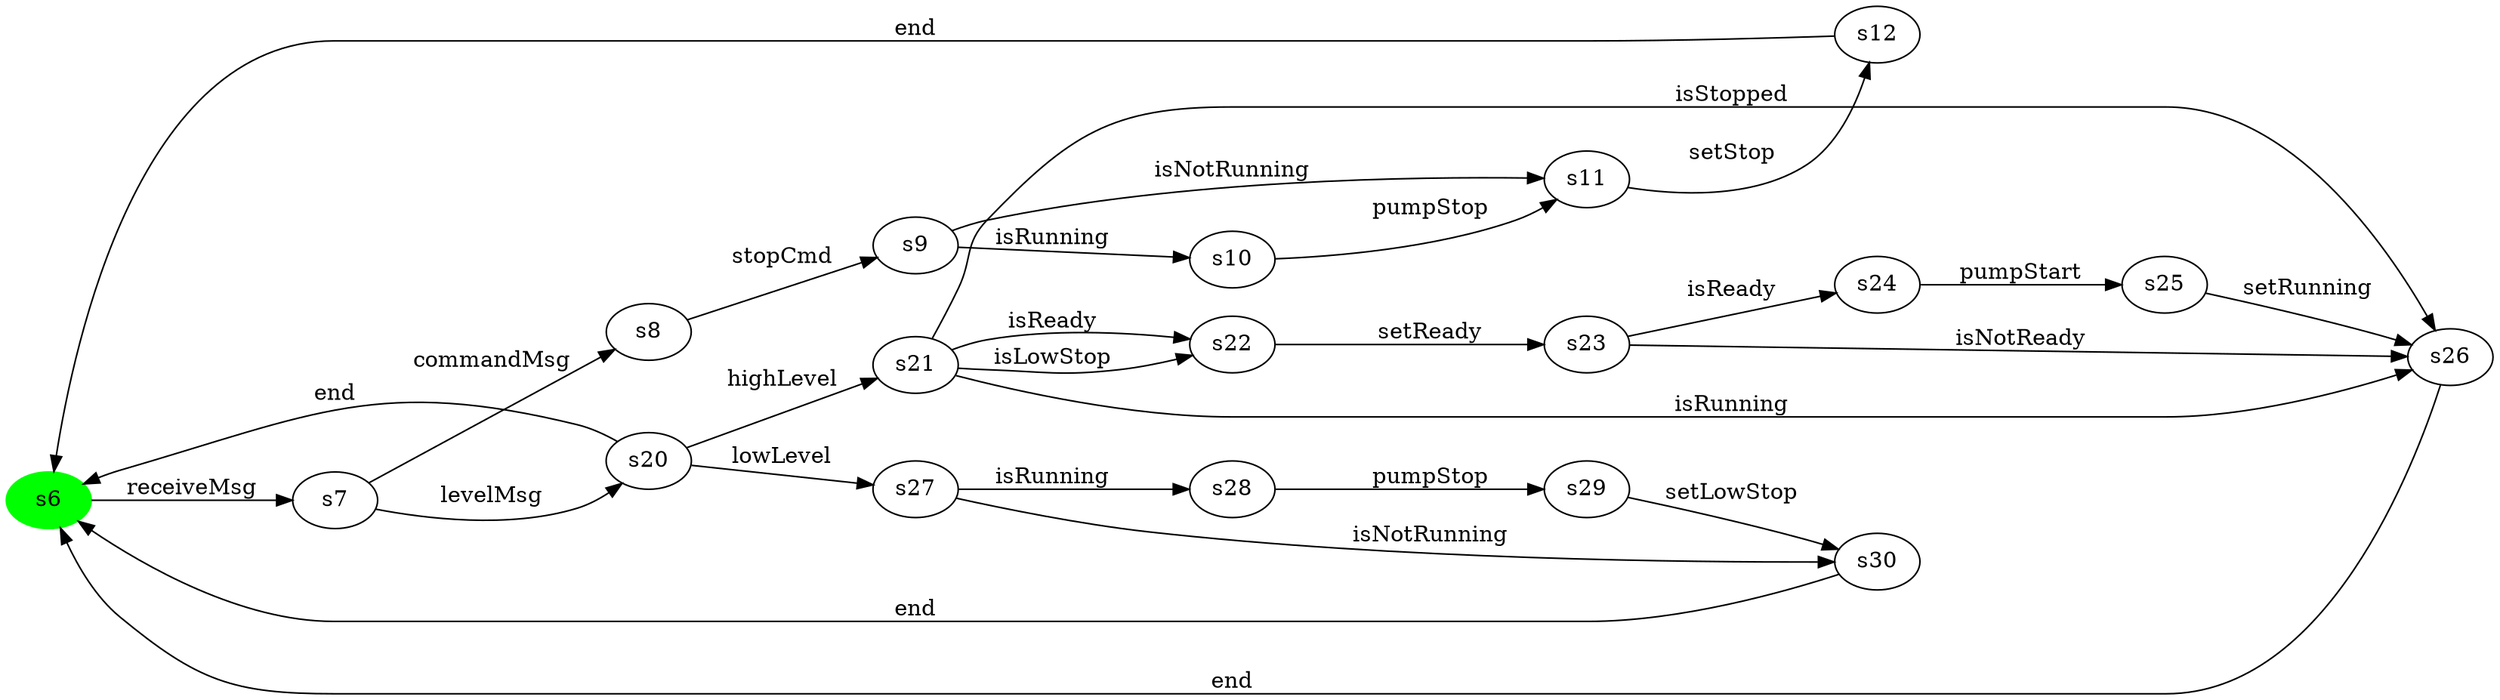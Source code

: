 digraph G {
rankdir=LR;
state0[ label = "s6", style=filled, color=green ];
state0 -> state1 [ label=" receiveMsg " ];
state1 [ label = "s7" ];
state1 -> state2 [ label=" commandMsg " ];
state1 -> state3 [ label=" levelMsg " ];
state2 [ label = "s8" ];
state2 -> state4 [ label=" stopCmd " ];
state4 [ label = "s9" ];
state4 -> state5 [ label=" isRunning " ];
state4 -> state6 [ label=" isNotRunning " ];
state3 [ label = "s20" ];
state3 -> state0 [ label=" end " ];
state3 -> state7 [ label=" highLevel " ];
state3 -> state8 [ label=" lowLevel " ];
state9 [ label = "s30" ];
state9 -> state0 [ label=" end " ];
state6 [ label = "s11" ];
state6 -> state10 [ label=" setStop " ];
state11 [ label = "s22" ];
state11 -> state12 [ label=" setReady " ];
state5 [ label = "s10" ];
state5 -> state6 [ label=" pumpStop " ];
state7 [ label = "s21" ];
state7 -> state11 [ label=" isReady " ];
state7 -> state11 [ label=" isLowStop " ];
state7 -> state13 [ label=" isStopped " ];
state7 -> state13 [ label=" isRunning " ];
state14 [ label = "s24" ];
state14 -> state15 [ label=" pumpStart " ];
state10 [ label = "s12" ];
state10 -> state0 [ label=" end " ];
state12 [ label = "s23" ];
state12 -> state14 [ label=" isReady " ];
state12 -> state13 [ label=" isNotReady " ];
state13 [ label = "s26" ];
state13 -> state0 [ label=" end " ];
state15 [ label = "s25" ];
state15 -> state13 [ label=" setRunning " ];
state16 [ label = "s28" ];
state16 -> state17 [ label=" pumpStop " ];
state8 [ label = "s27" ];
state8 -> state16 [ label=" isRunning " ];
state8 -> state9 [ label=" isNotRunning " ];
state17 [ label = "s29" ];
state17 -> state9 [ label=" setLowStop " ];
}
